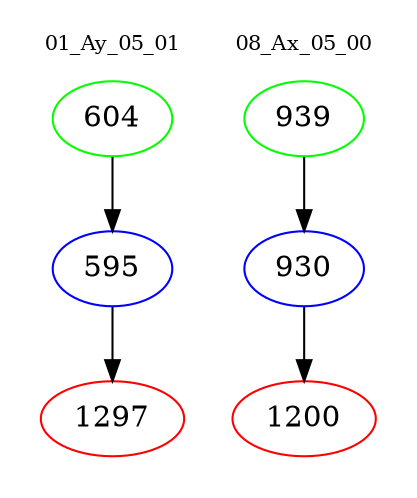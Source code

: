 digraph{
subgraph cluster_0 {
color = white
label = "01_Ay_05_01";
fontsize=10;
T0_604 [label="604", color="green"]
T0_604 -> T0_595 [color="black"]
T0_595 [label="595", color="blue"]
T0_595 -> T0_1297 [color="black"]
T0_1297 [label="1297", color="red"]
}
subgraph cluster_1 {
color = white
label = "08_Ax_05_00";
fontsize=10;
T1_939 [label="939", color="green"]
T1_939 -> T1_930 [color="black"]
T1_930 [label="930", color="blue"]
T1_930 -> T1_1200 [color="black"]
T1_1200 [label="1200", color="red"]
}
}
